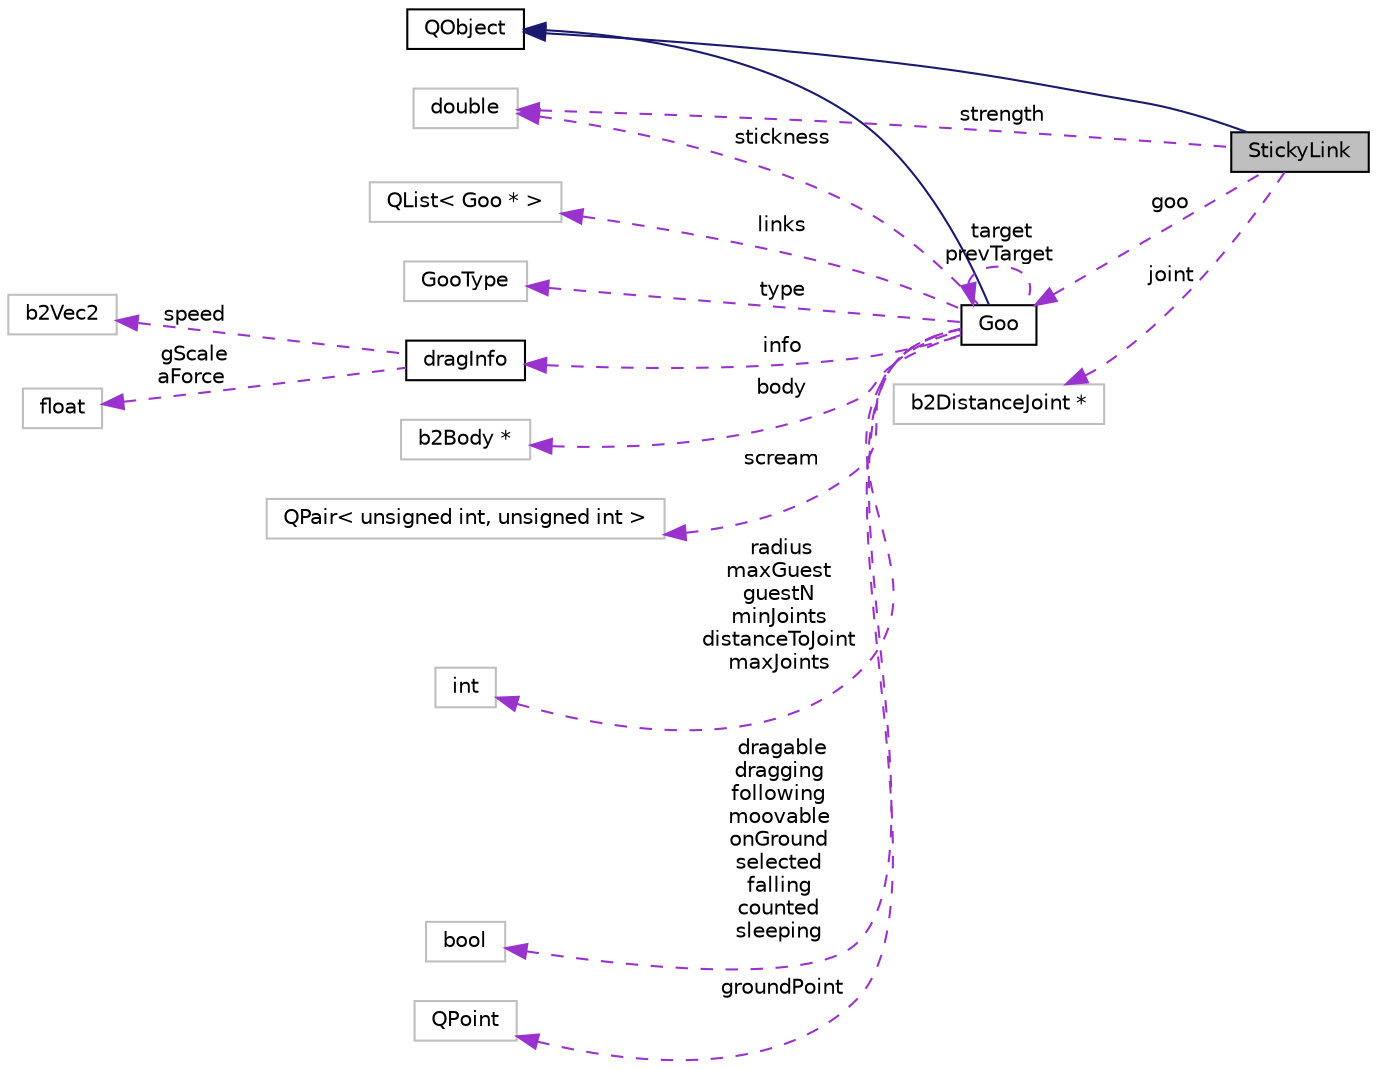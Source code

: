 digraph G
{
  edge [fontname="Helvetica",fontsize="10",labelfontname="Helvetica",labelfontsize="10"];
  node [fontname="Helvetica",fontsize="10",shape=record];
  rankdir="LR";
  Node1 [label="StickyLink",height=0.2,width=0.4,color="black", fillcolor="grey75", style="filled" fontcolor="black"];
  Node2 -> Node1 [dir="back",color="midnightblue",fontsize="10",style="solid",fontname="Helvetica"];
  Node2 [label="QObject",height=0.2,width=0.4,color="black", fillcolor="white", style="filled",URL="$classQObject.html"];
  Node3 -> Node1 [dir="back",color="darkorchid3",fontsize="10",style="dashed",label=" strength" ,fontname="Helvetica"];
  Node3 [label="double",height=0.2,width=0.4,color="grey75", fillcolor="white", style="filled"];
  Node4 -> Node1 [dir="back",color="darkorchid3",fontsize="10",style="dashed",label=" goo" ,fontname="Helvetica"];
  Node4 [label="Goo",height=0.2,width=0.4,color="black", fillcolor="white", style="filled",URL="$classGoo.html"];
  Node2 -> Node4 [dir="back",color="midnightblue",fontsize="10",style="solid",fontname="Helvetica"];
  Node5 -> Node4 [dir="back",color="darkorchid3",fontsize="10",style="dashed",label=" links" ,fontname="Helvetica"];
  Node5 [label="QList\< Goo * \>",height=0.2,width=0.4,color="grey75", fillcolor="white", style="filled"];
  Node3 -> Node4 [dir="back",color="darkorchid3",fontsize="10",style="dashed",label=" stickness" ,fontname="Helvetica"];
  Node4 -> Node4 [dir="back",color="darkorchid3",fontsize="10",style="dashed",label=" target\nprevTarget" ,fontname="Helvetica"];
  Node6 -> Node4 [dir="back",color="darkorchid3",fontsize="10",style="dashed",label=" type" ,fontname="Helvetica"];
  Node6 [label="GooType",height=0.2,width=0.4,color="grey75", fillcolor="white", style="filled"];
  Node7 -> Node4 [dir="back",color="darkorchid3",fontsize="10",style="dashed",label=" info" ,fontname="Helvetica"];
  Node7 [label="dragInfo",height=0.2,width=0.4,color="black", fillcolor="white", style="filled",URL="$structdragInfo.html"];
  Node8 -> Node7 [dir="back",color="darkorchid3",fontsize="10",style="dashed",label=" speed" ,fontname="Helvetica"];
  Node8 [label="b2Vec2",height=0.2,width=0.4,color="grey75", fillcolor="white", style="filled"];
  Node9 -> Node7 [dir="back",color="darkorchid3",fontsize="10",style="dashed",label=" gScale\naForce" ,fontname="Helvetica"];
  Node9 [label="float",height=0.2,width=0.4,color="grey75", fillcolor="white", style="filled"];
  Node10 -> Node4 [dir="back",color="darkorchid3",fontsize="10",style="dashed",label=" body" ,fontname="Helvetica"];
  Node10 [label="b2Body *",height=0.2,width=0.4,color="grey75", fillcolor="white", style="filled"];
  Node11 -> Node4 [dir="back",color="darkorchid3",fontsize="10",style="dashed",label=" scream" ,fontname="Helvetica"];
  Node11 [label="QPair\< unsigned int, unsigned int \>",height=0.2,width=0.4,color="grey75", fillcolor="white", style="filled"];
  Node12 -> Node4 [dir="back",color="darkorchid3",fontsize="10",style="dashed",label=" radius\nmaxGuest\nguestN\nminJoints\ndistanceToJoint\nmaxJoints" ,fontname="Helvetica"];
  Node12 [label="int",height=0.2,width=0.4,color="grey75", fillcolor="white", style="filled"];
  Node13 -> Node4 [dir="back",color="darkorchid3",fontsize="10",style="dashed",label=" dragable\ndragging\nfollowing\nmoovable\nonGround\nselected\nfalling\ncounted\nsleeping" ,fontname="Helvetica"];
  Node13 [label="bool",height=0.2,width=0.4,color="grey75", fillcolor="white", style="filled"];
  Node14 -> Node4 [dir="back",color="darkorchid3",fontsize="10",style="dashed",label=" groundPoint" ,fontname="Helvetica"];
  Node14 [label="QPoint",height=0.2,width=0.4,color="grey75", fillcolor="white", style="filled"];
  Node15 -> Node1 [dir="back",color="darkorchid3",fontsize="10",style="dashed",label=" joint" ,fontname="Helvetica"];
  Node15 [label="b2DistanceJoint *",height=0.2,width=0.4,color="grey75", fillcolor="white", style="filled"];
}
